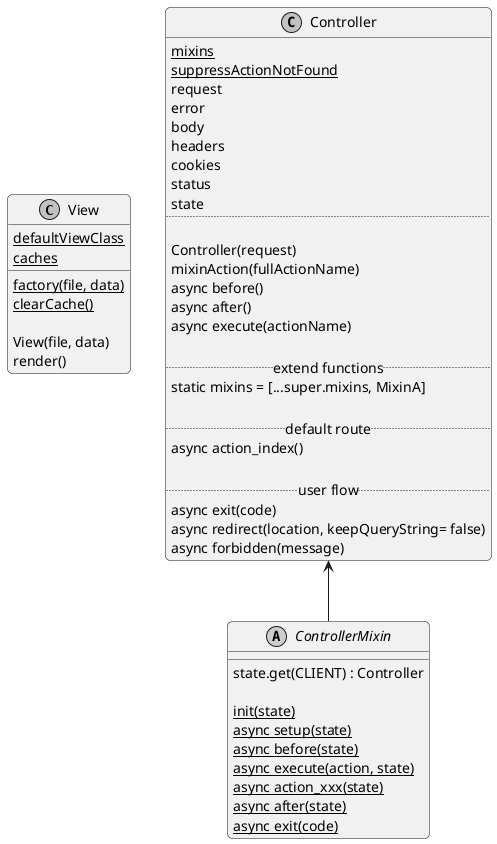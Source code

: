 @startuml
skinparam monochrome true
skinparam shadowing false
skinparam defaultFontName "URW DIN SemiCond"
skinparam defaultFontSize 14
skinparam roundcorner 10
skinparam classAttributeIconSize 0


class View{
  {static} defaultViewClass
  {static} caches

  {static} factory(file, data)
  {static} clearCache()

  View(file, data)
  render()
}

class Controller{
  {static} mixins
  {static} suppressActionNotFound
  request
  error
  body
  headers
  cookies
  status
  state
..

  Controller(request)
  mixinAction(fullActionName)
  async before()
  async after()
  async execute(actionName)

.. extend functions ..
  static mixins = [...super.mixins, MixinA]

.. default route ..
  async action_index()

.. user flow ..
  async exit(code)
  async redirect(location, keepQueryString= false)
  async forbidden(message)
}

abstract class ControllerMixin{
  state.get(CLIENT) : Controller

  {static} init(state)
  {static} async setup(state)
  {static} async before(state)
  {static} async execute(action, state)
  {static} async action_xxx(state)
  {static} async after(state)
  {static} async exit(code)
}

Controller <-- ControllerMixin

@enduml
